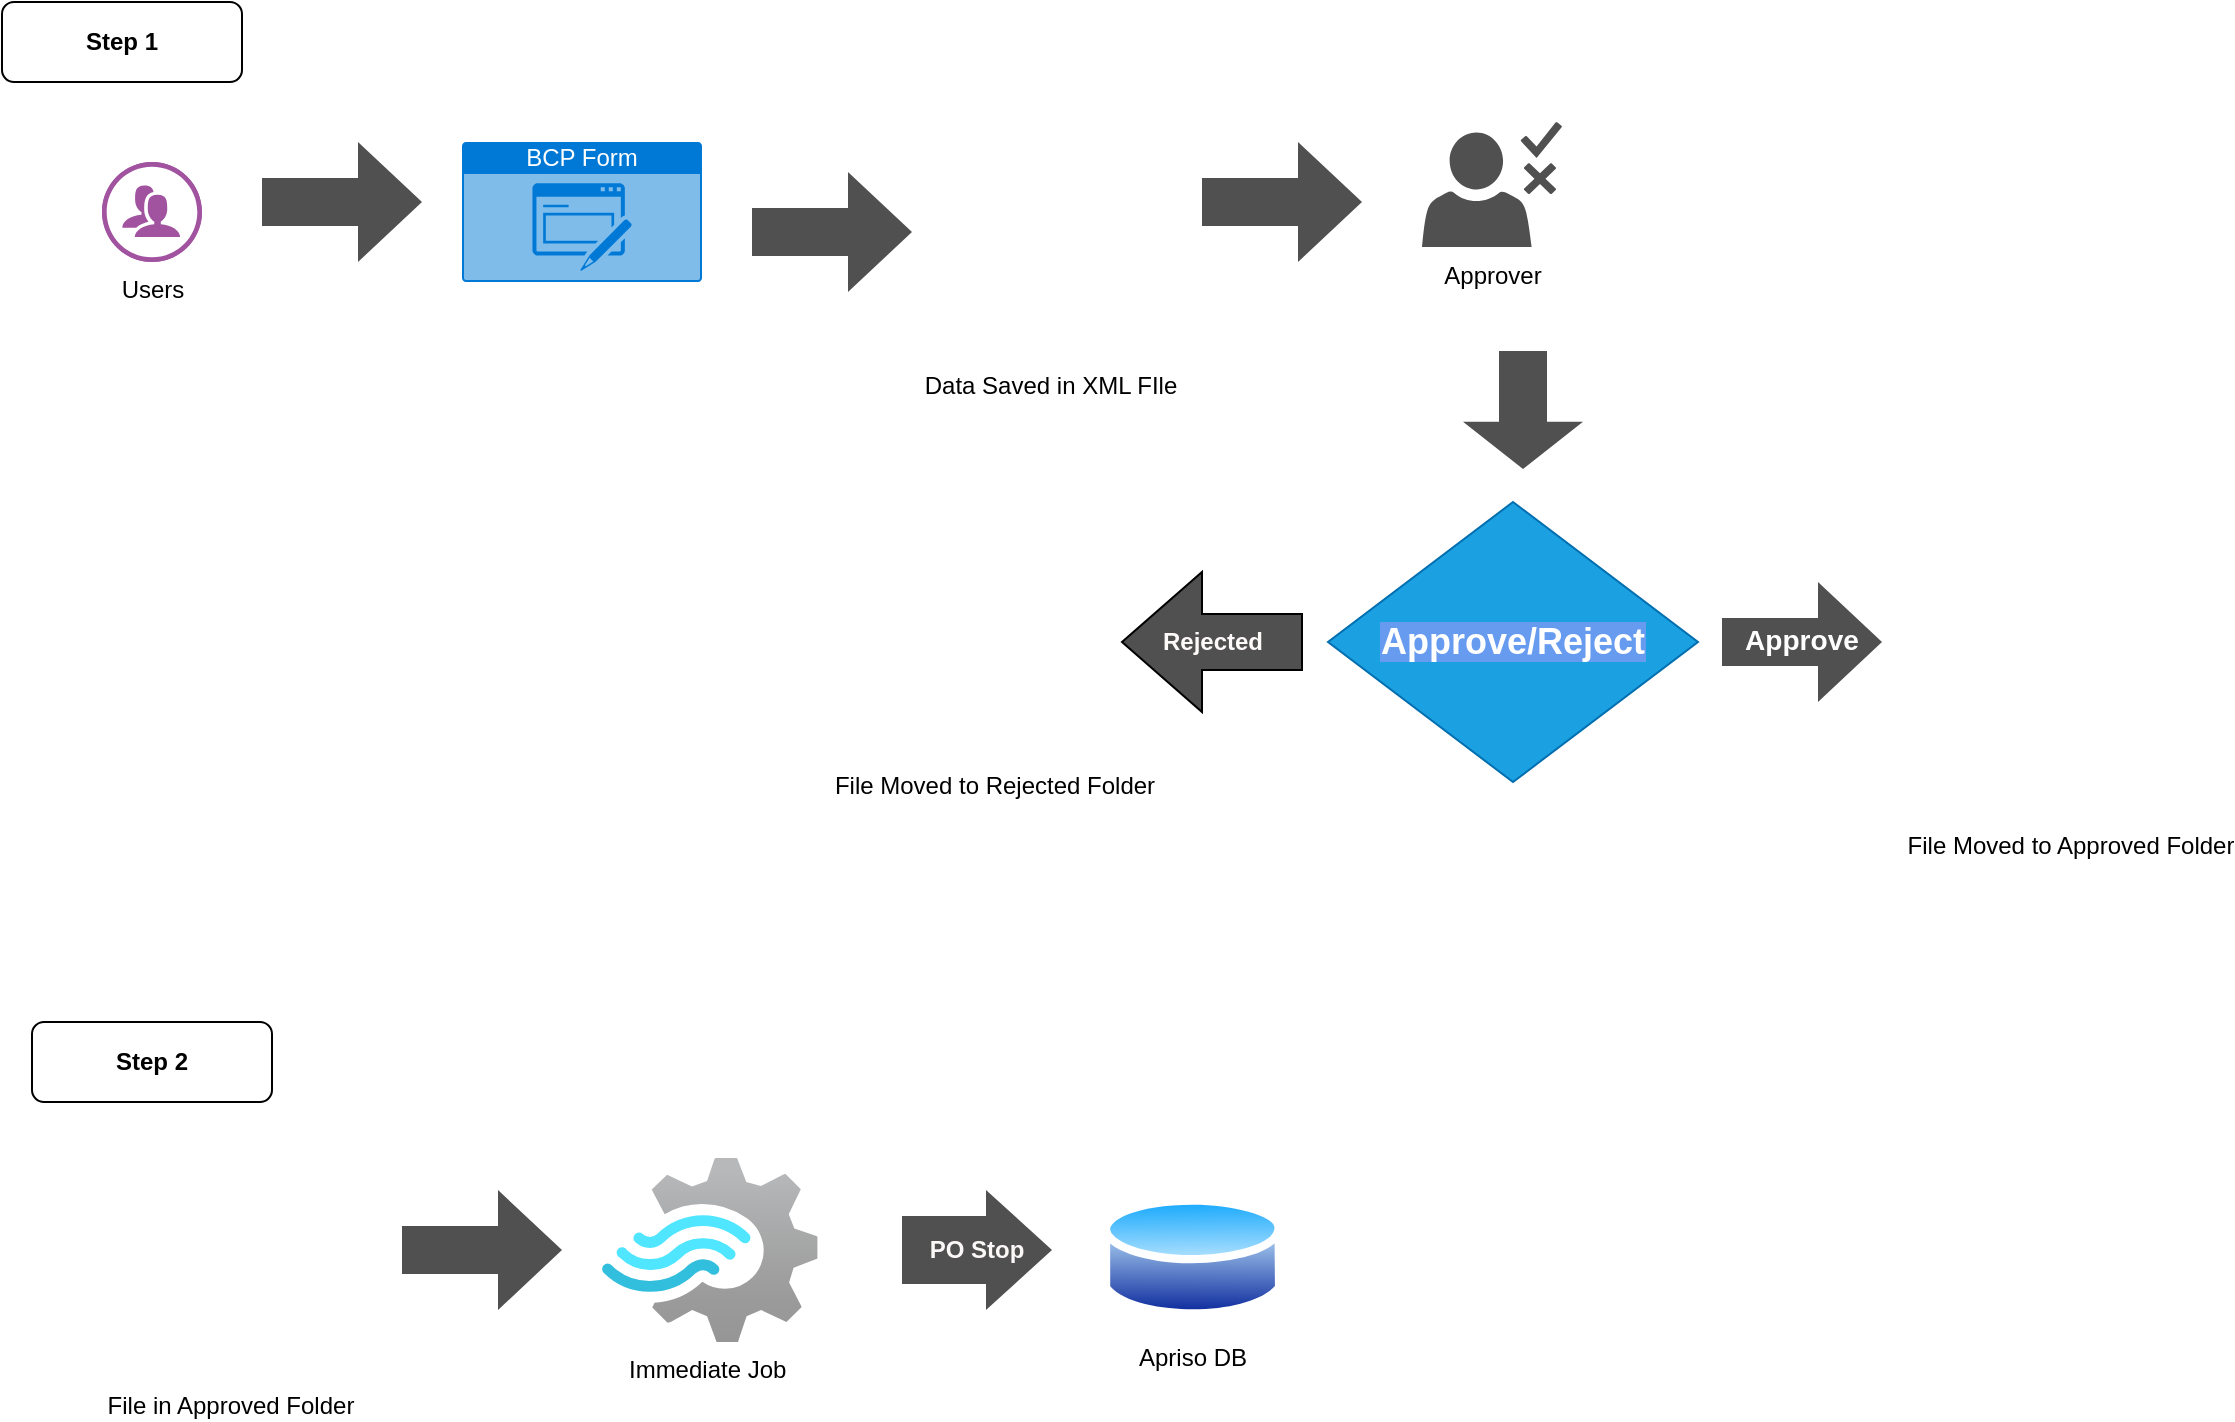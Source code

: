 <mxfile version="26.0.10" pages="2">
  <diagram name="Page-1" id="nBhH25VhKMmMvL3l0HT1">
    <mxGraphModel dx="1426" dy="781" grid="1" gridSize="10" guides="1" tooltips="1" connect="1" arrows="1" fold="1" page="1" pageScale="1" pageWidth="1169" pageHeight="827" math="0" shadow="0">
      <root>
        <mxCell id="0" />
        <mxCell id="1" parent="0" />
        <mxCell id="TdxjPuL3g79mjsh6RT93-1" value="Users" style="verticalLabelPosition=bottom;sketch=0;html=1;fillColor=#A153A0;strokeColor=#ffffff;verticalAlign=top;align=center;points=[[0,0.5,0],[0.125,0.25,0],[0.25,0,0],[0.5,0,0],[0.75,0,0],[0.875,0.25,0],[1,0.5,0],[0.875,0.75,0],[0.75,1,0],[0.5,1,0],[0.125,0.75,0]];pointerEvents=1;shape=mxgraph.cisco_safe.compositeIcon;bgIcon=ellipse;resIcon=mxgraph.cisco_safe.design.users;" vertex="1" parent="1">
          <mxGeometry x="60" y="160" width="50" height="50" as="geometry" />
        </mxCell>
        <mxCell id="TdxjPuL3g79mjsh6RT93-2" value="BCP Form" style="html=1;whiteSpace=wrap;strokeColor=none;fillColor=#0079D6;labelPosition=center;verticalLabelPosition=middle;verticalAlign=top;align=center;fontSize=12;outlineConnect=0;spacingTop=-6;fontColor=#FFFFFF;sketch=0;shape=mxgraph.sitemap.form;" vertex="1" parent="1">
          <mxGeometry x="240" y="150" width="120" height="70" as="geometry" />
        </mxCell>
        <mxCell id="TdxjPuL3g79mjsh6RT93-4" value="Approver" style="sketch=0;pointerEvents=1;shadow=0;dashed=0;html=1;strokeColor=none;fillColor=#505050;labelPosition=center;verticalLabelPosition=bottom;verticalAlign=top;outlineConnect=0;align=center;shape=mxgraph.office.users.approver;" vertex="1" parent="1">
          <mxGeometry x="720" y="140" width="70" height="62.5" as="geometry" />
        </mxCell>
        <mxCell id="TdxjPuL3g79mjsh6RT93-9" value="" style="shape=singleArrow;whiteSpace=wrap;html=1;arrowWidth=0.4;arrowSize=0.4;verticalAlign=top;fillColor=#505050;strokeColor=none;sketch=0;pointerEvents=1;shadow=0;dashed=0;" vertex="1" parent="1">
          <mxGeometry x="210" y="674" width="80" height="60" as="geometry" />
        </mxCell>
        <mxCell id="TdxjPuL3g79mjsh6RT93-10" value="" style="shape=singleArrow;whiteSpace=wrap;html=1;arrowWidth=0.4;arrowSize=0.4;verticalAlign=top;fillColor=#505050;strokeColor=none;sketch=0;pointerEvents=1;shadow=0;dashed=0;" vertex="1" parent="1">
          <mxGeometry x="140" y="150" width="80" height="60" as="geometry" />
        </mxCell>
        <mxCell id="TdxjPuL3g79mjsh6RT93-13" value="&lt;h3&gt;&lt;font style=&quot;color: rgb(255, 255, 255);&quot;&gt;Approve&lt;/font&gt;&lt;/h3&gt;" style="shape=singleArrow;whiteSpace=wrap;html=1;arrowWidth=0.4;arrowSize=0.4;verticalAlign=top;fillColor=#505050;strokeColor=none;sketch=0;pointerEvents=1;shadow=0;dashed=0;" vertex="1" parent="1">
          <mxGeometry x="870" y="370" width="80" height="60" as="geometry" />
        </mxCell>
        <mxCell id="TdxjPuL3g79mjsh6RT93-18" value="Apriso DB" style="image;aspect=fixed;perimeter=ellipsePerimeter;html=1;align=center;shadow=0;dashed=0;spacingTop=3;image=img/lib/active_directory/database.svg;" vertex="1" parent="1">
          <mxGeometry x="560" y="674" width="90.54" height="67" as="geometry" />
        </mxCell>
        <mxCell id="p6sxfPXKa_m8IWls4KXt-1" value="Data Saved in XML FIle" style="shape=image;html=1;verticalAlign=top;verticalLabelPosition=bottom;labelBackgroundColor=#ffffff;imageAspect=0;aspect=fixed;image=https://cdn1.iconfinder.com/data/icons/bootstrap-vol-3/16/filetype-xml-128.png" vertex="1" parent="1">
          <mxGeometry x="470" y="130" width="128" height="128" as="geometry" />
        </mxCell>
        <mxCell id="p6sxfPXKa_m8IWls4KXt-2" value="" style="shape=singleArrow;whiteSpace=wrap;html=1;arrowWidth=0.4;arrowSize=0.4;verticalAlign=top;fillColor=#505050;strokeColor=none;sketch=0;pointerEvents=1;shadow=0;dashed=0;" vertex="1" parent="1">
          <mxGeometry x="610" y="150" width="80" height="60" as="geometry" />
        </mxCell>
        <mxCell id="p6sxfPXKa_m8IWls4KXt-4" value="File Moved to Approved Folder" style="shape=image;html=1;verticalAlign=top;verticalLabelPosition=bottom;labelBackgroundColor=#ffffff;imageAspect=0;aspect=fixed;image=https://cdn1.iconfinder.com/data/icons/bootstrap-vol-3/16/filetype-xml-128.png" vertex="1" parent="1">
          <mxGeometry x="980" y="360" width="128" height="128" as="geometry" />
        </mxCell>
        <mxCell id="p6sxfPXKa_m8IWls4KXt-5" value="&lt;h2&gt;&lt;b style=&quot;background-color: light-dark(rgb(102, 155, 240), rgb(255, 255, 255));&quot;&gt;Approve/Reject&lt;/b&gt;&lt;/h2&gt;" style="rhombus;whiteSpace=wrap;html=1;fillColor=#1ba1e2;fontColor=#ffffff;strokeColor=#006EAF;" vertex="1" parent="1">
          <mxGeometry x="673" y="330" width="185" height="140" as="geometry" />
        </mxCell>
        <mxCell id="p6sxfPXKa_m8IWls4KXt-11" value="File Moved to Rejected Folder" style="shape=image;html=1;verticalAlign=top;verticalLabelPosition=bottom;labelBackgroundColor=#ffffff;imageAspect=0;aspect=fixed;image=https://cdn1.iconfinder.com/data/icons/bootstrap-vol-3/16/filetype-xml-128.png" vertex="1" parent="1">
          <mxGeometry x="442" y="330" width="128" height="128" as="geometry" />
        </mxCell>
        <mxCell id="p6sxfPXKa_m8IWls4KXt-13" value="&lt;b&gt;&lt;font style=&quot;color: light-dark(rgb(252, 248, 248), rgb(237, 237, 237));&quot;&gt;PO Stop&lt;/font&gt;&lt;/b&gt;" style="shape=singleArrow;whiteSpace=wrap;html=1;arrowWidth=0.567;arrowSize=0.44;verticalAlign=middle;fillColor=#505050;strokeColor=none;sketch=0;pointerEvents=1;shadow=0;dashed=0;rotation=0;" vertex="1" parent="1">
          <mxGeometry x="460" y="674" width="75" height="60" as="geometry" />
        </mxCell>
        <mxCell id="p6sxfPXKa_m8IWls4KXt-14" value="&lt;font style=&quot;color: light-dark(rgb(255, 250, 250), rgb(237, 237, 237));&quot;&gt;Rejected&lt;/font&gt;" style="html=1;shadow=0;dashed=0;align=center;verticalAlign=middle;shape=mxgraph.arrows2.arrow;dy=0.6;dx=40;flipH=1;notch=0;fillColor=#505050;fontStyle=1" vertex="1" parent="1">
          <mxGeometry x="570" y="365" width="90" height="70" as="geometry" />
        </mxCell>
        <mxCell id="p6sxfPXKa_m8IWls4KXt-16" value="" style="shape=singleArrow;whiteSpace=wrap;html=1;arrowWidth=0.4;arrowSize=0.4;verticalAlign=top;fillColor=#505050;strokeColor=none;sketch=0;pointerEvents=1;shadow=0;dashed=0;rotation=90;" vertex="1" parent="1">
          <mxGeometry x="741" y="254" width="59" height="60" as="geometry" />
        </mxCell>
        <mxCell id="p6sxfPXKa_m8IWls4KXt-18" value="&lt;b&gt;Step 2&lt;/b&gt;" style="rounded=1;whiteSpace=wrap;html=1;" vertex="1" parent="1">
          <mxGeometry x="25" y="590" width="120" height="40" as="geometry" />
        </mxCell>
        <mxCell id="p6sxfPXKa_m8IWls4KXt-19" value="&lt;b&gt;Step 1&lt;/b&gt;" style="rounded=1;whiteSpace=wrap;html=1;" vertex="1" parent="1">
          <mxGeometry x="10" y="80" width="120" height="40" as="geometry" />
        </mxCell>
        <mxCell id="p6sxfPXKa_m8IWls4KXt-21" value="File in Approved Folder" style="shape=image;html=1;verticalAlign=top;verticalLabelPosition=bottom;labelBackgroundColor=#ffffff;imageAspect=0;aspect=fixed;image=https://cdn1.iconfinder.com/data/icons/bootstrap-vol-3/16/filetype-xml-128.png" vertex="1" parent="1">
          <mxGeometry x="60" y="640" width="128" height="128" as="geometry" />
        </mxCell>
        <mxCell id="p6sxfPXKa_m8IWls4KXt-22" value="" style="shape=singleArrow;whiteSpace=wrap;html=1;arrowWidth=0.4;arrowSize=0.4;verticalAlign=top;fillColor=#505050;strokeColor=none;sketch=0;pointerEvents=1;shadow=0;dashed=0;" vertex="1" parent="1">
          <mxGeometry x="385" y="165" width="80" height="60" as="geometry" />
        </mxCell>
        <mxCell id="p6sxfPXKa_m8IWls4KXt-23" value="Immediate Job&amp;nbsp;" style="image;aspect=fixed;html=1;points=[];align=center;fontSize=12;image=img/lib/azure2/iot/Stream_Analytics_Jobs.svg;" vertex="1" parent="1">
          <mxGeometry x="310" y="658" width="107.86" height="92" as="geometry" />
        </mxCell>
      </root>
    </mxGraphModel>
  </diagram>
  <diagram id="7qwtJV8fNxw4Bqfkz8SE" name="Page-2">
    <mxGraphModel dx="1426" dy="781" grid="1" gridSize="10" guides="1" tooltips="1" connect="1" arrows="1" fold="1" page="1" pageScale="1" pageWidth="1169" pageHeight="827" math="0" shadow="0">
      <root>
        <mxCell id="0" />
        <mxCell id="1" parent="0" />
      </root>
    </mxGraphModel>
  </diagram>
</mxfile>
